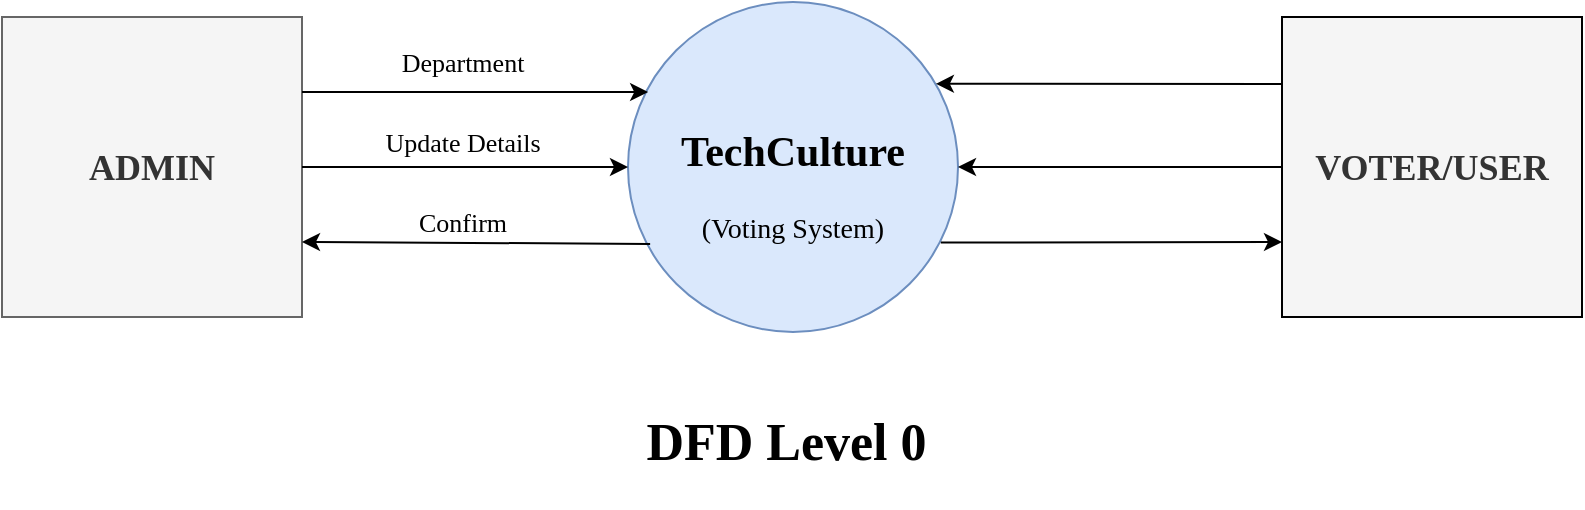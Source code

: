 <mxfile version="17.0.0" type="github"><diagram id="wyXnHxBKjy4t0RM_Ep-4" name="Page-1"><mxGraphModel dx="1422" dy="737" grid="1" gridSize="10" guides="1" tooltips="1" connect="1" arrows="1" fold="1" page="1" pageScale="1" pageWidth="850" pageHeight="1100" math="0" shadow="0"><root><mxCell id="0"/><mxCell id="1" parent="0"/><mxCell id="U_BZCidxt-er03BbJP-I-1" value="&lt;h2&gt;&lt;font face=&quot;Times New Roman&quot;&gt;TechCulture&lt;/font&gt;&lt;/h2&gt;&lt;div&gt;&lt;font face=&quot;Times New Roman&quot;&gt;(Voting System)&lt;/font&gt;&lt;/div&gt;" style="ellipse;whiteSpace=wrap;html=1;aspect=fixed;fillColor=#dae8fc;strokeColor=#6c8ebf;fontSize=14;" parent="1" vertex="1"><mxGeometry x="343" y="240" width="165" height="165" as="geometry"/></mxCell><mxCell id="Xt98U6JHG0Qn17U_jXAT-1" value="&lt;h2&gt;ADMIN&lt;/h2&gt;" style="whiteSpace=wrap;html=1;aspect=fixed;fontFamily=Times New Roman;fillColor=#f5f5f5;fontColor=#333333;strokeColor=#666666;" vertex="1" parent="1"><mxGeometry x="30" y="247.5" width="150" height="150" as="geometry"/></mxCell><mxCell id="Xt98U6JHG0Qn17U_jXAT-3" value="&lt;h2&gt;VOTER/USER&lt;/h2&gt;" style="whiteSpace=wrap;html=1;aspect=fixed;fontFamily=Times New Roman;fillColor=#f5f5f5;fontColor=#333333;strokeColor=default;" vertex="1" parent="1"><mxGeometry x="670" y="247.5" width="150" height="150" as="geometry"/></mxCell><mxCell id="Xt98U6JHG0Qn17U_jXAT-4" value="" style="endArrow=classic;html=1;rounded=0;fontFamily=Times New Roman;exitX=1;exitY=0.25;exitDx=0;exitDy=0;entryX=0.061;entryY=0.273;entryDx=0;entryDy=0;entryPerimeter=0;" edge="1" parent="1" source="Xt98U6JHG0Qn17U_jXAT-1" target="U_BZCidxt-er03BbJP-I-1"><mxGeometry width="50" height="50" relative="1" as="geometry"><mxPoint x="400" y="370" as="sourcePoint"/><mxPoint x="450" y="320" as="targetPoint"/></mxGeometry></mxCell><mxCell id="Xt98U6JHG0Qn17U_jXAT-5" value="" style="endArrow=classic;html=1;rounded=0;fontFamily=Times New Roman;exitX=1;exitY=0.5;exitDx=0;exitDy=0;entryX=0;entryY=0.5;entryDx=0;entryDy=0;" edge="1" parent="1" source="Xt98U6JHG0Qn17U_jXAT-1" target="U_BZCidxt-er03BbJP-I-1"><mxGeometry width="50" height="50" relative="1" as="geometry"><mxPoint x="400" y="370" as="sourcePoint"/><mxPoint x="450" y="320" as="targetPoint"/></mxGeometry></mxCell><mxCell id="Xt98U6JHG0Qn17U_jXAT-6" value="" style="endArrow=classic;html=1;rounded=0;fontFamily=Times New Roman;entryX=1;entryY=0.75;entryDx=0;entryDy=0;exitX=0.067;exitY=0.733;exitDx=0;exitDy=0;exitPerimeter=0;" edge="1" parent="1" source="U_BZCidxt-er03BbJP-I-1" target="Xt98U6JHG0Qn17U_jXAT-1"><mxGeometry width="50" height="50" relative="1" as="geometry"><mxPoint x="400" y="370" as="sourcePoint"/><mxPoint x="450" y="320" as="targetPoint"/></mxGeometry></mxCell><mxCell id="Xt98U6JHG0Qn17U_jXAT-7" value="" style="endArrow=classic;html=1;rounded=0;fontFamily=Times New Roman;exitX=0.948;exitY=0.729;exitDx=0;exitDy=0;exitPerimeter=0;entryX=0;entryY=0.75;entryDx=0;entryDy=0;" edge="1" parent="1" source="U_BZCidxt-er03BbJP-I-1" target="Xt98U6JHG0Qn17U_jXAT-3"><mxGeometry width="50" height="50" relative="1" as="geometry"><mxPoint x="400" y="370" as="sourcePoint"/><mxPoint x="450" y="320" as="targetPoint"/></mxGeometry></mxCell><mxCell id="Xt98U6JHG0Qn17U_jXAT-8" value="" style="endArrow=classic;html=1;rounded=0;fontFamily=Times New Roman;exitX=0;exitY=0.5;exitDx=0;exitDy=0;entryX=1;entryY=0.5;entryDx=0;entryDy=0;" edge="1" parent="1" source="Xt98U6JHG0Qn17U_jXAT-3" target="U_BZCidxt-er03BbJP-I-1"><mxGeometry width="50" height="50" relative="1" as="geometry"><mxPoint x="400" y="370" as="sourcePoint"/><mxPoint x="450" y="320" as="targetPoint"/></mxGeometry></mxCell><mxCell id="Xt98U6JHG0Qn17U_jXAT-9" value="" style="endArrow=classic;html=1;rounded=0;fontFamily=Times New Roman;entryX=0.933;entryY=0.248;entryDx=0;entryDy=0;entryPerimeter=0;exitX=0;exitY=0.223;exitDx=0;exitDy=0;exitPerimeter=0;" edge="1" parent="1" source="Xt98U6JHG0Qn17U_jXAT-3" target="U_BZCidxt-er03BbJP-I-1"><mxGeometry width="50" height="50" relative="1" as="geometry"><mxPoint x="400" y="370" as="sourcePoint"/><mxPoint x="450" y="320" as="targetPoint"/></mxGeometry></mxCell><mxCell id="Xt98U6JHG0Qn17U_jXAT-10" value="Department" style="text;html=1;align=center;verticalAlign=middle;resizable=0;points=[];autosize=1;strokeColor=none;fillColor=none;fontFamily=Times New Roman;fontSize=13;" vertex="1" parent="1"><mxGeometry x="220" y="260" width="80" height="20" as="geometry"/></mxCell><mxCell id="Xt98U6JHG0Qn17U_jXAT-12" value="Update Details" style="text;html=1;align=center;verticalAlign=middle;resizable=0;points=[];autosize=1;strokeColor=none;fillColor=none;fontSize=13;fontFamily=Times New Roman;" vertex="1" parent="1"><mxGeometry x="215" y="300" width="90" height="20" as="geometry"/></mxCell><mxCell id="Xt98U6JHG0Qn17U_jXAT-13" value="Confirm" style="text;html=1;align=center;verticalAlign=middle;resizable=0;points=[];autosize=1;strokeColor=none;fillColor=none;fontSize=13;fontFamily=Times New Roman;" vertex="1" parent="1"><mxGeometry x="230" y="340" width="60" height="20" as="geometry"/></mxCell><mxCell id="Xt98U6JHG0Qn17U_jXAT-14" value="&lt;h1&gt;DFD Level 0&amp;nbsp;&lt;/h1&gt;" style="text;html=1;align=center;verticalAlign=middle;resizable=0;points=[];autosize=1;strokeColor=none;fillColor=none;fontSize=13;fontFamily=Times New Roman;" vertex="1" parent="1"><mxGeometry x="345" y="430" width="160" height="60" as="geometry"/></mxCell></root></mxGraphModel></diagram></mxfile>